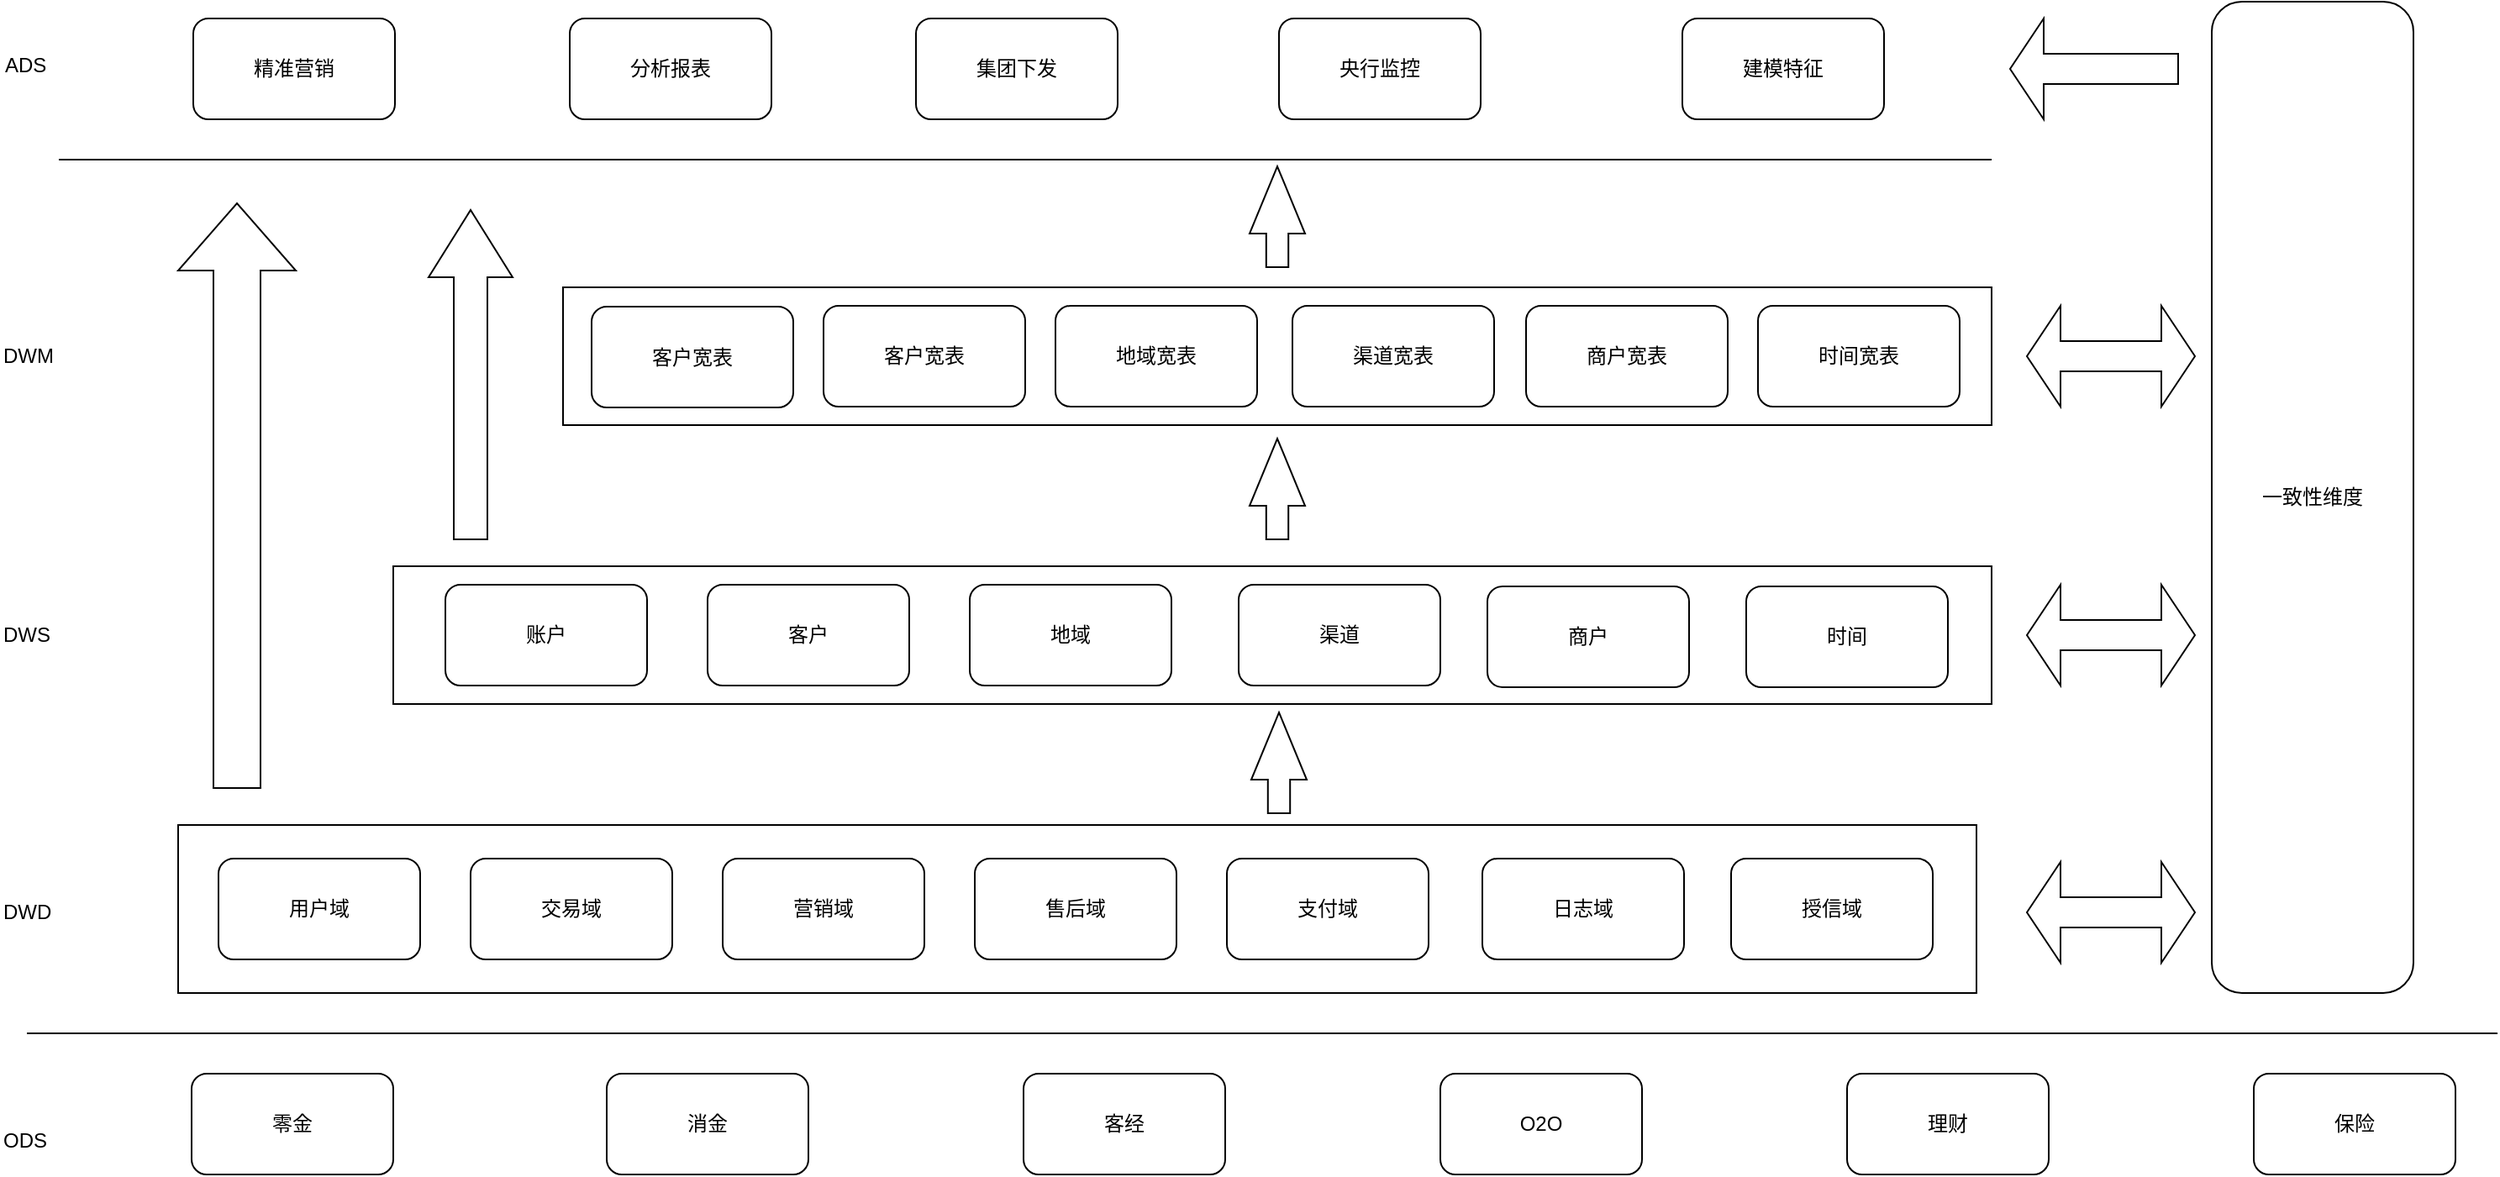 <mxfile version="12.2.0" type="github" pages="1">
  <diagram id="rO88bBQkf12tWeXX_hEE" name="Page-1">
    <mxGraphModel dx="1927" dy="645" grid="1" gridSize="10" guides="1" tooltips="1" connect="1" arrows="1" fold="1" page="1" pageScale="1" pageWidth="850" pageHeight="1100" math="0" shadow="0">
      <root>
        <mxCell id="0"/>
        <mxCell id="1" parent="0"/>
        <mxCell id="psX3zDrPRgzzwhAWgTQv-37" value="" style="verticalLabelPosition=bottom;verticalAlign=top;html=1;shape=mxgraph.basic.rect;fillColor=#ffffff;fillColor2=none;strokeColor=#000000;strokeWidth=1;size=20;indent=5;" parent="1" vertex="1">
          <mxGeometry x="449" y="360" width="850" height="82" as="geometry"/>
        </mxCell>
        <mxCell id="psX3zDrPRgzzwhAWgTQv-36" value="" style="verticalLabelPosition=bottom;verticalAlign=top;html=1;shape=mxgraph.basic.rect;fillColor=#ffffff;fillColor2=none;strokeColor=#000000;strokeWidth=1;size=20;indent=5;" parent="1" vertex="1">
          <mxGeometry x="348" y="526" width="951" height="82" as="geometry"/>
        </mxCell>
        <mxCell id="psX3zDrPRgzzwhAWgTQv-35" value="" style="verticalLabelPosition=bottom;verticalAlign=top;html=1;shape=mxgraph.basic.rect;fillColor=#ffffff;fillColor2=none;strokeColor=#000000;strokeWidth=1;size=20;indent=5;" parent="1" vertex="1">
          <mxGeometry x="220" y="680" width="1070" height="100" as="geometry"/>
        </mxCell>
        <mxCell id="q-KNMTuY98r9B5Z6uWOA-2" value="用户域" style="rounded=1;whiteSpace=wrap;html=1;" parent="1" vertex="1">
          <mxGeometry x="244" y="700" width="120" height="60" as="geometry"/>
        </mxCell>
        <mxCell id="q-KNMTuY98r9B5Z6uWOA-3" value="交易域" style="rounded=1;whiteSpace=wrap;html=1;" parent="1" vertex="1">
          <mxGeometry x="394" y="700" width="120" height="60" as="geometry"/>
        </mxCell>
        <mxCell id="q-KNMTuY98r9B5Z6uWOA-4" value="营销域" style="rounded=1;whiteSpace=wrap;html=1;" parent="1" vertex="1">
          <mxGeometry x="544" y="700" width="120" height="60" as="geometry"/>
        </mxCell>
        <mxCell id="q-KNMTuY98r9B5Z6uWOA-5" value="售后域" style="rounded=1;whiteSpace=wrap;html=1;" parent="1" vertex="1">
          <mxGeometry x="694" y="700" width="120" height="60" as="geometry"/>
        </mxCell>
        <mxCell id="q-KNMTuY98r9B5Z6uWOA-6" value="支付域" style="rounded=1;whiteSpace=wrap;html=1;" parent="1" vertex="1">
          <mxGeometry x="844" y="700" width="120" height="60" as="geometry"/>
        </mxCell>
        <mxCell id="q-KNMTuY98r9B5Z6uWOA-7" value="日志域" style="rounded=1;whiteSpace=wrap;html=1;" parent="1" vertex="1">
          <mxGeometry x="996" y="700" width="120" height="60" as="geometry"/>
        </mxCell>
        <mxCell id="q-KNMTuY98r9B5Z6uWOA-8" value="授信域" style="rounded=1;whiteSpace=wrap;html=1;" parent="1" vertex="1">
          <mxGeometry x="1144" y="700" width="120" height="60" as="geometry"/>
        </mxCell>
        <mxCell id="psX3zDrPRgzzwhAWgTQv-2" value="账户" style="rounded=1;whiteSpace=wrap;html=1;" parent="1" vertex="1">
          <mxGeometry x="379" y="537" width="120" height="60" as="geometry"/>
        </mxCell>
        <mxCell id="psX3zDrPRgzzwhAWgTQv-3" value="客户" style="rounded=1;whiteSpace=wrap;html=1;" parent="1" vertex="1">
          <mxGeometry x="535" y="537" width="120" height="60" as="geometry"/>
        </mxCell>
        <mxCell id="psX3zDrPRgzzwhAWgTQv-4" value="地域" style="rounded=1;whiteSpace=wrap;html=1;" parent="1" vertex="1">
          <mxGeometry x="691" y="537" width="120" height="60" as="geometry"/>
        </mxCell>
        <mxCell id="psX3zDrPRgzzwhAWgTQv-5" value="渠道" style="rounded=1;whiteSpace=wrap;html=1;" parent="1" vertex="1">
          <mxGeometry x="851" y="537" width="120" height="60" as="geometry"/>
        </mxCell>
        <mxCell id="psX3zDrPRgzzwhAWgTQv-6" value="商户" style="rounded=1;whiteSpace=wrap;html=1;" parent="1" vertex="1">
          <mxGeometry x="999" y="538" width="120" height="60" as="geometry"/>
        </mxCell>
        <mxCell id="psX3zDrPRgzzwhAWgTQv-7" value="时间" style="rounded=1;whiteSpace=wrap;html=1;" parent="1" vertex="1">
          <mxGeometry x="1153" y="538" width="120" height="60" as="geometry"/>
        </mxCell>
        <mxCell id="psX3zDrPRgzzwhAWgTQv-9" value="DWD" style="text;html=1;resizable=0;points=[];autosize=1;align=left;verticalAlign=top;spacingTop=-4;" parent="1" vertex="1">
          <mxGeometry x="114" y="722" width="40" height="20" as="geometry"/>
        </mxCell>
        <mxCell id="psX3zDrPRgzzwhAWgTQv-10" value="DWS" style="text;html=1;resizable=0;points=[];autosize=1;align=left;verticalAlign=top;spacingTop=-4;" parent="1" vertex="1">
          <mxGeometry x="114" y="556.5" width="40" height="20" as="geometry"/>
        </mxCell>
        <mxCell id="psX3zDrPRgzzwhAWgTQv-11" value="客户宽表" style="rounded=1;whiteSpace=wrap;html=1;" parent="1" vertex="1">
          <mxGeometry x="604" y="371" width="120" height="60" as="geometry"/>
        </mxCell>
        <mxCell id="psX3zDrPRgzzwhAWgTQv-12" value="地域宽表" style="rounded=1;whiteSpace=wrap;html=1;" parent="1" vertex="1">
          <mxGeometry x="742" y="371" width="120" height="60" as="geometry"/>
        </mxCell>
        <mxCell id="psX3zDrPRgzzwhAWgTQv-13" value="客户宽表" style="rounded=1;whiteSpace=wrap;html=1;" parent="1" vertex="1">
          <mxGeometry x="466" y="371.5" width="120" height="60" as="geometry"/>
        </mxCell>
        <mxCell id="psX3zDrPRgzzwhAWgTQv-14" value="渠道宽表" style="rounded=1;whiteSpace=wrap;html=1;" parent="1" vertex="1">
          <mxGeometry x="883" y="371" width="120" height="60" as="geometry"/>
        </mxCell>
        <mxCell id="psX3zDrPRgzzwhAWgTQv-15" value="商户宽表" style="rounded=1;whiteSpace=wrap;html=1;" parent="1" vertex="1">
          <mxGeometry x="1022" y="371" width="120" height="60" as="geometry"/>
        </mxCell>
        <mxCell id="psX3zDrPRgzzwhAWgTQv-16" value="时间宽表" style="rounded=1;whiteSpace=wrap;html=1;" parent="1" vertex="1">
          <mxGeometry x="1160" y="371" width="120" height="60" as="geometry"/>
        </mxCell>
        <mxCell id="psX3zDrPRgzzwhAWgTQv-17" value="DWM" style="text;html=1;resizable=0;points=[];autosize=1;align=left;verticalAlign=top;spacingTop=-4;" parent="1" vertex="1">
          <mxGeometry x="114" y="391" width="50" height="20" as="geometry"/>
        </mxCell>
        <mxCell id="psX3zDrPRgzzwhAWgTQv-21" value="零金" style="rounded=1;whiteSpace=wrap;html=1;" parent="1" vertex="1">
          <mxGeometry x="228" y="828" width="120" height="60" as="geometry"/>
        </mxCell>
        <mxCell id="psX3zDrPRgzzwhAWgTQv-22" value="消金" style="rounded=1;whiteSpace=wrap;html=1;" parent="1" vertex="1">
          <mxGeometry x="475" y="828" width="120" height="60" as="geometry"/>
        </mxCell>
        <mxCell id="psX3zDrPRgzzwhAWgTQv-23" value="ODS" style="text;html=1;resizable=0;points=[];autosize=1;align=left;verticalAlign=top;spacingTop=-4;" parent="1" vertex="1">
          <mxGeometry x="114" y="858" width="40" height="20" as="geometry"/>
        </mxCell>
        <mxCell id="psX3zDrPRgzzwhAWgTQv-24" value="客经" style="rounded=1;whiteSpace=wrap;html=1;" parent="1" vertex="1">
          <mxGeometry x="723" y="828" width="120" height="60" as="geometry"/>
        </mxCell>
        <mxCell id="psX3zDrPRgzzwhAWgTQv-25" value="O2O" style="rounded=1;whiteSpace=wrap;html=1;" parent="1" vertex="1">
          <mxGeometry x="971" y="828" width="120" height="60" as="geometry"/>
        </mxCell>
        <mxCell id="psX3zDrPRgzzwhAWgTQv-26" value="理财" style="rounded=1;whiteSpace=wrap;html=1;" parent="1" vertex="1">
          <mxGeometry x="1213" y="828" width="120" height="60" as="geometry"/>
        </mxCell>
        <mxCell id="psX3zDrPRgzzwhAWgTQv-27" value="保险" style="rounded=1;whiteSpace=wrap;html=1;" parent="1" vertex="1">
          <mxGeometry x="1455" y="828" width="120" height="60" as="geometry"/>
        </mxCell>
        <mxCell id="psX3zDrPRgzzwhAWgTQv-28" value="精准营销" style="rounded=1;whiteSpace=wrap;html=1;" parent="1" vertex="1">
          <mxGeometry x="229" y="200" width="120" height="60" as="geometry"/>
        </mxCell>
        <mxCell id="psX3zDrPRgzzwhAWgTQv-29" value="分析报表" style="rounded=1;whiteSpace=wrap;html=1;" parent="1" vertex="1">
          <mxGeometry x="453" y="200" width="120" height="60" as="geometry"/>
        </mxCell>
        <mxCell id="psX3zDrPRgzzwhAWgTQv-30" value="集团下发" style="rounded=1;whiteSpace=wrap;html=1;" parent="1" vertex="1">
          <mxGeometry x="659" y="200" width="120" height="60" as="geometry"/>
        </mxCell>
        <mxCell id="psX3zDrPRgzzwhAWgTQv-31" value="央行监控" style="rounded=1;whiteSpace=wrap;html=1;" parent="1" vertex="1">
          <mxGeometry x="875" y="200" width="120" height="60" as="geometry"/>
        </mxCell>
        <mxCell id="psX3zDrPRgzzwhAWgTQv-32" value="建模特征" style="rounded=1;whiteSpace=wrap;html=1;" parent="1" vertex="1">
          <mxGeometry x="1115" y="200" width="120" height="60" as="geometry"/>
        </mxCell>
        <mxCell id="psX3zDrPRgzzwhAWgTQv-46" value="" style="line;strokeWidth=1;fillColor=none;align=left;verticalAlign=middle;spacingTop=-1;spacingLeft=3;spacingRight=3;rotatable=0;labelPosition=right;points=[];portConstraint=eastwest;fontSize=12;" parent="1" vertex="1">
          <mxGeometry x="149" y="280" width="1150" height="8" as="geometry"/>
        </mxCell>
        <mxCell id="psX3zDrPRgzzwhAWgTQv-48" value="" style="line;strokeWidth=1;fillColor=none;align=left;verticalAlign=middle;spacingTop=-1;spacingLeft=3;spacingRight=3;rotatable=0;labelPosition=right;points=[];portConstraint=eastwest;fontSize=12;" parent="1" vertex="1">
          <mxGeometry x="130" y="800" width="1470" height="8" as="geometry"/>
        </mxCell>
        <mxCell id="psX3zDrPRgzzwhAWgTQv-49" value="" style="html=1;shadow=0;dashed=0;align=center;verticalAlign=middle;shape=mxgraph.arrows2.arrow;dy=0.6;dx=40;direction=north;notch=0;" parent="1" vertex="1">
          <mxGeometry x="220" y="310" width="70" height="348" as="geometry"/>
        </mxCell>
        <mxCell id="psX3zDrPRgzzwhAWgTQv-50" value="" style="html=1;shadow=0;dashed=0;align=center;verticalAlign=middle;shape=mxgraph.arrows2.arrow;dy=0.6;dx=40;direction=north;notch=0;" parent="1" vertex="1">
          <mxGeometry x="369" y="314" width="50" height="196" as="geometry"/>
        </mxCell>
        <mxCell id="psX3zDrPRgzzwhAWgTQv-51" value="" style="html=1;shadow=0;dashed=0;align=center;verticalAlign=middle;shape=mxgraph.arrows2.arrow;dy=0.6;dx=40;direction=north;notch=0;" parent="1" vertex="1">
          <mxGeometry x="857.5" y="288" width="33" height="60" as="geometry"/>
        </mxCell>
        <mxCell id="psX3zDrPRgzzwhAWgTQv-55" value="" style="html=1;shadow=0;dashed=0;align=center;verticalAlign=middle;shape=mxgraph.arrows2.arrow;dy=0.6;dx=40;direction=north;notch=0;" parent="1" vertex="1">
          <mxGeometry x="857.5" y="450" width="33" height="60" as="geometry"/>
        </mxCell>
        <mxCell id="psX3zDrPRgzzwhAWgTQv-56" value="" style="html=1;shadow=0;dashed=0;align=center;verticalAlign=middle;shape=mxgraph.arrows2.arrow;dy=0.6;dx=40;direction=north;notch=0;" parent="1" vertex="1">
          <mxGeometry x="858.5" y="613" width="33" height="60" as="geometry"/>
        </mxCell>
        <mxCell id="psX3zDrPRgzzwhAWgTQv-57" value="一致性维度" style="rounded=1;whiteSpace=wrap;html=1;" parent="1" vertex="1">
          <mxGeometry x="1430" y="190" width="120" height="590" as="geometry"/>
        </mxCell>
        <mxCell id="psX3zDrPRgzzwhAWgTQv-60" value="" style="shape=doubleArrow;whiteSpace=wrap;html=1;" parent="1" vertex="1">
          <mxGeometry x="1320" y="702" width="100" height="60" as="geometry"/>
        </mxCell>
        <mxCell id="psX3zDrPRgzzwhAWgTQv-61" value="" style="shape=doubleArrow;whiteSpace=wrap;html=1;" parent="1" vertex="1">
          <mxGeometry x="1320" y="537" width="100" height="60" as="geometry"/>
        </mxCell>
        <mxCell id="psX3zDrPRgzzwhAWgTQv-62" value="" style="shape=doubleArrow;whiteSpace=wrap;html=1;" parent="1" vertex="1">
          <mxGeometry x="1320" y="371" width="100" height="60" as="geometry"/>
        </mxCell>
        <mxCell id="psX3zDrPRgzzwhAWgTQv-63" value="" style="shape=singleArrow;direction=west;whiteSpace=wrap;html=1;" parent="1" vertex="1">
          <mxGeometry x="1310" y="200" width="100" height="60" as="geometry"/>
        </mxCell>
        <mxCell id="4dsWItwkBNxTrqazJ2Br-3" value="ADS" style="text;html=1;resizable=0;points=[];autosize=1;align=left;verticalAlign=top;spacingTop=-4;" vertex="1" parent="1">
          <mxGeometry x="115" y="218" width="40" height="20" as="geometry"/>
        </mxCell>
      </root>
    </mxGraphModel>
  </diagram>
</mxfile>
